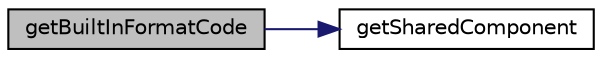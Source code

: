 digraph "getBuiltInFormatCode"
{
  edge [fontname="Helvetica",fontsize="10",labelfontname="Helvetica",labelfontsize="10"];
  node [fontname="Helvetica",fontsize="10",shape=record];
  rankdir="LR";
  Node23 [label="getBuiltInFormatCode",height=0.2,width=0.4,color="black", fillcolor="grey75", style="filled", fontcolor="black"];
  Node23 -> Node24 [color="midnightblue",fontsize="10",style="solid",fontname="Helvetica"];
  Node24 [label="getSharedComponent",height=0.2,width=0.4,color="black", fillcolor="white", style="filled",URL="$class_p_h_p_excel___style___number_format.html#a49e6e514d1dce7982e6864942bcb1f5d"];
}
